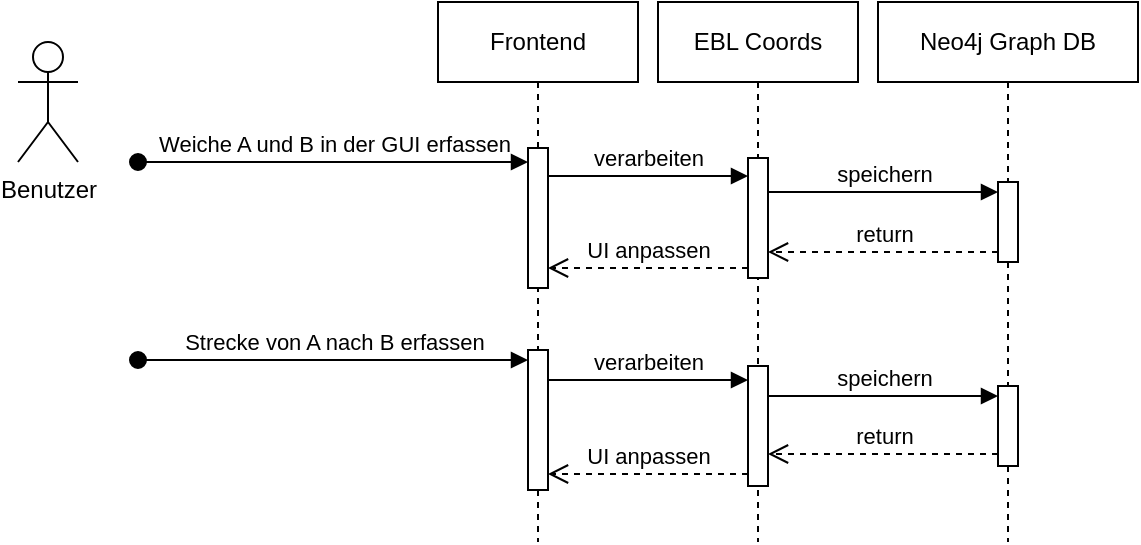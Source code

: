 <mxfile version="23.1.7" type="github">
  <diagram name="Page-1" id="YXMd4a9Zy4mVJkdIi3uw">
    <mxGraphModel dx="782" dy="1103" grid="1" gridSize="10" guides="1" tooltips="1" connect="1" arrows="1" fold="1" page="1" pageScale="1" pageWidth="850" pageHeight="1100" math="0" shadow="0">
      <root>
        <mxCell id="0" />
        <mxCell id="1" parent="0" />
        <mxCell id="UlU-PpXcxWb3U9gIm-tZ-3" value="Neo4j Graph DB" style="shape=umlLifeline;perimeter=lifelinePerimeter;whiteSpace=wrap;html=1;container=1;dropTarget=0;collapsible=0;recursiveResize=0;outlineConnect=0;portConstraint=eastwest;newEdgeStyle={&quot;curved&quot;:0,&quot;rounded&quot;:0};" vertex="1" parent="1">
          <mxGeometry x="450" y="10" width="130" height="270" as="geometry" />
        </mxCell>
        <mxCell id="UlU-PpXcxWb3U9gIm-tZ-7" value="" style="html=1;points=[[0,0,0,0,5],[0,1,0,0,-5],[1,0,0,0,5],[1,1,0,0,-5]];perimeter=orthogonalPerimeter;outlineConnect=0;targetShapes=umlLifeline;portConstraint=eastwest;newEdgeStyle={&quot;curved&quot;:0,&quot;rounded&quot;:0};" vertex="1" parent="UlU-PpXcxWb3U9gIm-tZ-3">
          <mxGeometry x="60" y="90" width="10" height="40" as="geometry" />
        </mxCell>
        <mxCell id="UlU-PpXcxWb3U9gIm-tZ-1" value="EBL Coords" style="shape=umlLifeline;perimeter=lifelinePerimeter;whiteSpace=wrap;html=1;container=1;dropTarget=0;collapsible=0;recursiveResize=0;outlineConnect=0;portConstraint=eastwest;newEdgeStyle={&quot;curved&quot;:0,&quot;rounded&quot;:0};" vertex="1" parent="1">
          <mxGeometry x="340" y="10" width="100" height="270" as="geometry" />
        </mxCell>
        <mxCell id="UlU-PpXcxWb3U9gIm-tZ-6" value="" style="html=1;points=[[0,0,0,0,5],[0,1,0,0,-5],[1,0,0,0,5],[1,1,0,0,-5]];perimeter=orthogonalPerimeter;outlineConnect=0;targetShapes=umlLifeline;portConstraint=eastwest;newEdgeStyle={&quot;curved&quot;:0,&quot;rounded&quot;:0};" vertex="1" parent="UlU-PpXcxWb3U9gIm-tZ-1">
          <mxGeometry x="45" y="78" width="10" height="60" as="geometry" />
        </mxCell>
        <mxCell id="UlU-PpXcxWb3U9gIm-tZ-18" value="" style="html=1;points=[[0,0,0,0,5],[0,1,0,0,-5],[1,0,0,0,5],[1,1,0,0,-5]];perimeter=orthogonalPerimeter;outlineConnect=0;targetShapes=umlLifeline;portConstraint=eastwest;newEdgeStyle={&quot;curved&quot;:0,&quot;rounded&quot;:0};" vertex="1" parent="UlU-PpXcxWb3U9gIm-tZ-1">
          <mxGeometry x="45" y="182" width="10" height="60" as="geometry" />
        </mxCell>
        <mxCell id="UlU-PpXcxWb3U9gIm-tZ-19" value="" style="html=1;points=[[0,0,0,0,5],[0,1,0,0,-5],[1,0,0,0,5],[1,1,0,0,-5]];perimeter=orthogonalPerimeter;outlineConnect=0;targetShapes=umlLifeline;portConstraint=eastwest;newEdgeStyle={&quot;curved&quot;:0,&quot;rounded&quot;:0};" vertex="1" parent="UlU-PpXcxWb3U9gIm-tZ-1">
          <mxGeometry x="170" y="192" width="10" height="40" as="geometry" />
        </mxCell>
        <mxCell id="UlU-PpXcxWb3U9gIm-tZ-20" value="speichern" style="html=1;verticalAlign=bottom;endArrow=block;curved=0;rounded=0;" edge="1" parent="UlU-PpXcxWb3U9gIm-tZ-1" source="UlU-PpXcxWb3U9gIm-tZ-18" target="UlU-PpXcxWb3U9gIm-tZ-19">
          <mxGeometry width="80" relative="1" as="geometry">
            <mxPoint x="55" y="197" as="sourcePoint" />
            <mxPoint x="170" y="197" as="targetPoint" />
            <Array as="points">
              <mxPoint x="110" y="197" />
            </Array>
          </mxGeometry>
        </mxCell>
        <mxCell id="UlU-PpXcxWb3U9gIm-tZ-21" value="return" style="html=1;verticalAlign=bottom;endArrow=open;dashed=1;endSize=8;curved=0;rounded=0;" edge="1" parent="UlU-PpXcxWb3U9gIm-tZ-1">
          <mxGeometry relative="1" as="geometry">
            <mxPoint x="170" y="226" as="sourcePoint" />
            <mxPoint x="55" y="226" as="targetPoint" />
            <Array as="points">
              <mxPoint x="110" y="226" />
            </Array>
          </mxGeometry>
        </mxCell>
        <mxCell id="UlU-PpXcxWb3U9gIm-tZ-4" value="Benutzer" style="shape=umlActor;verticalLabelPosition=bottom;verticalAlign=top;html=1;outlineConnect=0;" vertex="1" parent="1">
          <mxGeometry x="20" y="30" width="30" height="60" as="geometry" />
        </mxCell>
        <mxCell id="UlU-PpXcxWb3U9gIm-tZ-5" value="Weiche A und B in der GUI erfassen" style="html=1;verticalAlign=bottom;startArrow=oval;startFill=1;endArrow=block;startSize=8;curved=0;rounded=0;" edge="1" parent="1" target="UlU-PpXcxWb3U9gIm-tZ-14">
          <mxGeometry width="60" relative="1" as="geometry">
            <mxPoint x="80" y="90" as="sourcePoint" />
            <mxPoint x="230" y="90" as="targetPoint" />
          </mxGeometry>
        </mxCell>
        <mxCell id="UlU-PpXcxWb3U9gIm-tZ-8" value="speichern" style="html=1;verticalAlign=bottom;endArrow=block;curved=0;rounded=0;" edge="1" parent="1">
          <mxGeometry width="80" relative="1" as="geometry">
            <mxPoint x="395" y="105" as="sourcePoint" />
            <mxPoint x="510" y="105" as="targetPoint" />
            <Array as="points">
              <mxPoint x="450" y="105" />
            </Array>
          </mxGeometry>
        </mxCell>
        <mxCell id="UlU-PpXcxWb3U9gIm-tZ-9" value="return" style="html=1;verticalAlign=bottom;endArrow=open;dashed=1;endSize=8;curved=0;rounded=0;" edge="1" parent="1">
          <mxGeometry relative="1" as="geometry">
            <mxPoint x="510" y="135" as="sourcePoint" />
            <mxPoint x="395" y="135" as="targetPoint" />
          </mxGeometry>
        </mxCell>
        <mxCell id="UlU-PpXcxWb3U9gIm-tZ-10" value="Strecke von A nach B erfassen" style="html=1;verticalAlign=bottom;startArrow=oval;startFill=1;endArrow=block;startSize=8;curved=0;rounded=0;" edge="1" parent="1">
          <mxGeometry width="60" relative="1" as="geometry">
            <mxPoint x="80" y="189" as="sourcePoint" />
            <mxPoint x="275" y="189" as="targetPoint" />
          </mxGeometry>
        </mxCell>
        <mxCell id="UlU-PpXcxWb3U9gIm-tZ-13" value="Frontend" style="shape=umlLifeline;perimeter=lifelinePerimeter;whiteSpace=wrap;html=1;container=1;dropTarget=0;collapsible=0;recursiveResize=0;outlineConnect=0;portConstraint=eastwest;newEdgeStyle={&quot;curved&quot;:0,&quot;rounded&quot;:0};" vertex="1" parent="1">
          <mxGeometry x="230" y="10" width="100" height="270" as="geometry" />
        </mxCell>
        <mxCell id="UlU-PpXcxWb3U9gIm-tZ-14" value="" style="html=1;points=[[0,0,0,0,5],[0,1,0,0,-5],[1,0,0,0,5],[1,1,0,0,-5]];perimeter=orthogonalPerimeter;outlineConnect=0;targetShapes=umlLifeline;portConstraint=eastwest;newEdgeStyle={&quot;curved&quot;:0,&quot;rounded&quot;:0};" vertex="1" parent="UlU-PpXcxWb3U9gIm-tZ-13">
          <mxGeometry x="45" y="73" width="10" height="70" as="geometry" />
        </mxCell>
        <mxCell id="UlU-PpXcxWb3U9gIm-tZ-15" value="" style="html=1;points=[[0,0,0,0,5],[0,1,0,0,-5],[1,0,0,0,5],[1,1,0,0,-5]];perimeter=orthogonalPerimeter;outlineConnect=0;targetShapes=umlLifeline;portConstraint=eastwest;newEdgeStyle={&quot;curved&quot;:0,&quot;rounded&quot;:0};" vertex="1" parent="UlU-PpXcxWb3U9gIm-tZ-13">
          <mxGeometry x="45" y="174" width="10" height="70" as="geometry" />
        </mxCell>
        <mxCell id="UlU-PpXcxWb3U9gIm-tZ-16" value="verarbeiten" style="html=1;verticalAlign=bottom;endArrow=block;curved=0;rounded=0;" edge="1" parent="1">
          <mxGeometry width="80" relative="1" as="geometry">
            <mxPoint x="285" y="97" as="sourcePoint" />
            <mxPoint x="385" y="97" as="targetPoint" />
            <Array as="points">
              <mxPoint x="340" y="97" />
            </Array>
          </mxGeometry>
        </mxCell>
        <mxCell id="UlU-PpXcxWb3U9gIm-tZ-17" value="UI anpassen" style="html=1;verticalAlign=bottom;endArrow=open;dashed=1;endSize=8;curved=0;rounded=0;" edge="1" parent="1">
          <mxGeometry relative="1" as="geometry">
            <mxPoint x="385" y="143" as="sourcePoint" />
            <mxPoint x="285" y="143" as="targetPoint" />
          </mxGeometry>
        </mxCell>
        <mxCell id="UlU-PpXcxWb3U9gIm-tZ-22" value="verarbeiten" style="html=1;verticalAlign=bottom;endArrow=block;curved=0;rounded=0;" edge="1" parent="1" source="UlU-PpXcxWb3U9gIm-tZ-15" target="UlU-PpXcxWb3U9gIm-tZ-18">
          <mxGeometry width="80" relative="1" as="geometry">
            <mxPoint x="285" y="199" as="sourcePoint" />
            <mxPoint x="385" y="199" as="targetPoint" />
            <Array as="points">
              <mxPoint x="340" y="199" />
            </Array>
          </mxGeometry>
        </mxCell>
        <mxCell id="UlU-PpXcxWb3U9gIm-tZ-23" value="UI anpassen" style="html=1;verticalAlign=bottom;endArrow=open;dashed=1;endSize=8;curved=0;rounded=0;" edge="1" parent="1">
          <mxGeometry relative="1" as="geometry">
            <mxPoint x="385" y="246" as="sourcePoint" />
            <mxPoint x="285" y="246" as="targetPoint" />
            <Array as="points">
              <mxPoint x="340" y="246" />
            </Array>
          </mxGeometry>
        </mxCell>
      </root>
    </mxGraphModel>
  </diagram>
</mxfile>

